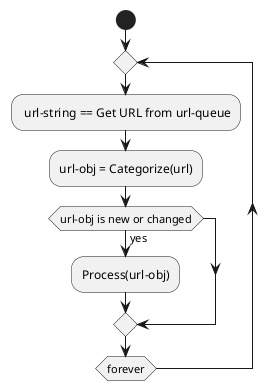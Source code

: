 @startuml
start

repeat
: url-string == Get URL from url-queue;

':Increase depth;

:url-obj = Categorize(url);

if (url-obj is new or changed) then (yes)
    :Process(url-obj);
endif

'repeat while (depth < maxdepth)
repeat while (forever)
@enduml
